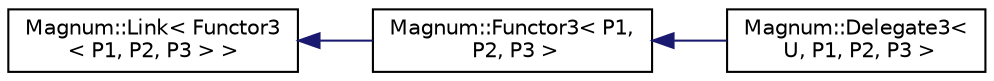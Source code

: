 digraph "圖形化之類別階層"
{
  edge [fontname="Helvetica",fontsize="10",labelfontname="Helvetica",labelfontsize="10"];
  node [fontname="Helvetica",fontsize="10",shape=record];
  rankdir="LR";
  Node1 [label="Magnum::Link\< Functor3\l\< P1, P2, P3 \> \>",height=0.2,width=0.4,color="black", fillcolor="white", style="filled",URL="$class_magnum_1_1_link.html"];
  Node1 -> Node2 [dir="back",color="midnightblue",fontsize="10",style="solid",fontname="Helvetica"];
  Node2 [label="Magnum::Functor3\< P1,\l P2, P3 \>",height=0.2,width=0.4,color="black", fillcolor="white", style="filled",URL="$class_magnum_1_1_functor3.html"];
  Node2 -> Node3 [dir="back",color="midnightblue",fontsize="10",style="solid",fontname="Helvetica"];
  Node3 [label="Magnum::Delegate3\<\l U, P1, P2, P3 \>",height=0.2,width=0.4,color="black", fillcolor="white", style="filled",URL="$class_magnum_1_1_delegate3.html"];
}
